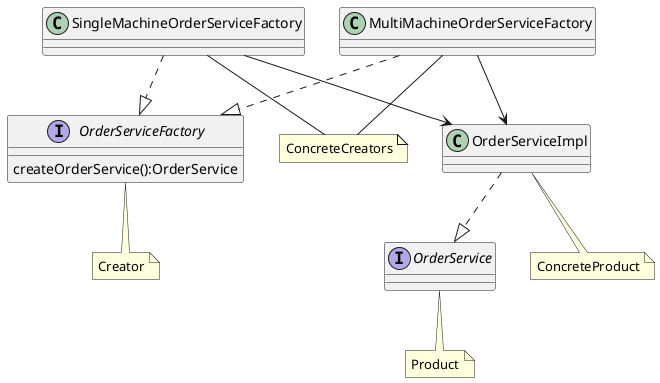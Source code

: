 @startuml

Note "Creator" as N1
Note "ConcreteCreators" as N2
Note "Product" as N3
Note "ConcreteProduct" as N4

interface OrderServiceFactory {
    createOrderService():OrderService
}

class SingleMachineOrderServiceFactory
class MultiMachineOrderServiceFactory

SingleMachineOrderServiceFactory ..|> OrderServiceFactory
MultiMachineOrderServiceFactory ..|> OrderServiceFactory

interface OrderService
class OrderServiceImpl

OrderServiceImpl ..|> OrderService

MultiMachineOrderServiceFactory --> OrderServiceImpl
SingleMachineOrderServiceFactory --> OrderServiceImpl

OrderServiceFactory -- N1

MultiMachineOrderServiceFactory -- N2
SingleMachineOrderServiceFactory -- N2
OrderService -- N3
OrderServiceImpl -- N4

@enduml